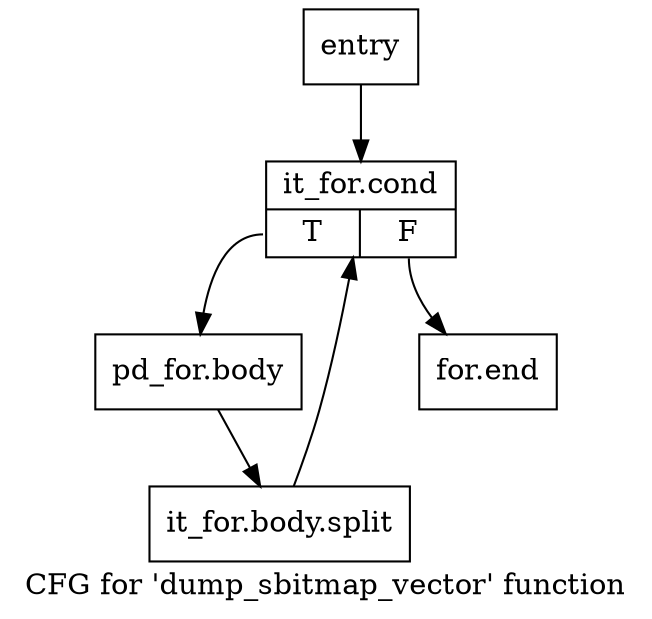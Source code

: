 digraph "CFG for 'dump_sbitmap_vector' function" {
	label="CFG for 'dump_sbitmap_vector' function";

	Node0x8ea2890 [shape=record,label="{entry}"];
	Node0x8ea2890 -> Node0x8ea28e0;
	Node0x8ea28e0 [shape=record,label="{it_for.cond|{<s0>T|<s1>F}}"];
	Node0x8ea28e0:s0 -> Node0x8ea2930;
	Node0x8ea28e0:s1 -> Node0x8ea2980;
	Node0x8ea2930 [shape=record,label="{pd_for.body}"];
	Node0x8ea2930 -> Node0xeafd470;
	Node0xeafd470 [shape=record,label="{it_for.body.split}"];
	Node0xeafd470 -> Node0x8ea28e0;
	Node0x8ea2980 [shape=record,label="{for.end}"];
}
